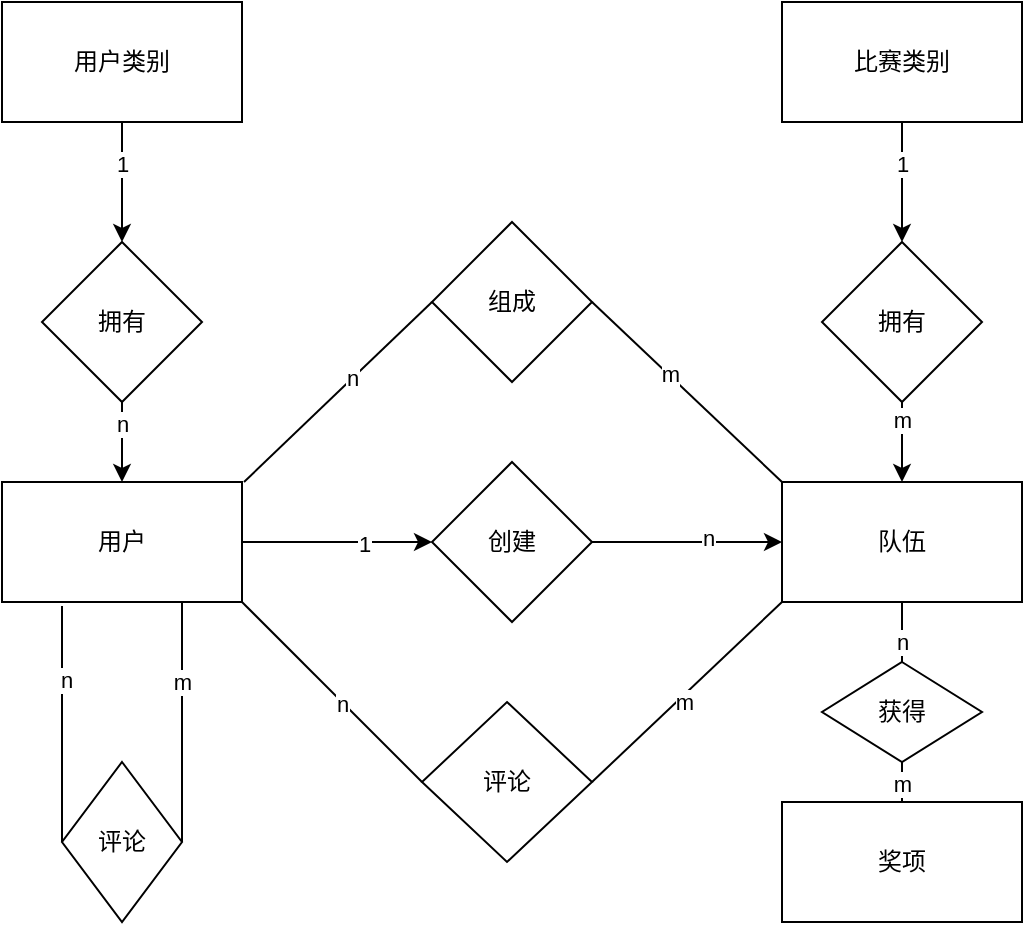 <mxfile version="14.6.12" type="github">
  <diagram id="TpnWWGsobnSOPPf37Vti" name="Page-1">
    <mxGraphModel dx="865" dy="1657" grid="1" gridSize="10" guides="1" tooltips="1" connect="1" arrows="1" fold="1" page="1" pageScale="1" pageWidth="827" pageHeight="1169" math="0" shadow="0">
      <root>
        <mxCell id="0" />
        <mxCell id="1" parent="0" />
        <mxCell id="WfCiH9uja1bu1JMDa3OI-16" value="" style="edgeStyle=none;rounded=0;orthogonalLoop=1;jettySize=auto;html=1;" edge="1" parent="1" source="WfCiH9uja1bu1JMDa3OI-1" target="WfCiH9uja1bu1JMDa3OI-15">
          <mxGeometry relative="1" as="geometry" />
        </mxCell>
        <mxCell id="WfCiH9uja1bu1JMDa3OI-23" value="1" style="edgeLabel;html=1;align=center;verticalAlign=middle;resizable=0;points=[];" vertex="1" connectable="0" parent="WfCiH9uja1bu1JMDa3OI-16">
          <mxGeometry x="0.284" y="-1" relative="1" as="geometry">
            <mxPoint as="offset" />
          </mxGeometry>
        </mxCell>
        <mxCell id="WfCiH9uja1bu1JMDa3OI-1" value="用户" style="rounded=0;whiteSpace=wrap;html=1;" vertex="1" parent="1">
          <mxGeometry x="110" y="120" width="120" height="60" as="geometry" />
        </mxCell>
        <mxCell id="WfCiH9uja1bu1JMDa3OI-2" value="队伍" style="rounded=0;whiteSpace=wrap;html=1;" vertex="1" parent="1">
          <mxGeometry x="500" y="120" width="120" height="60" as="geometry" />
        </mxCell>
        <mxCell id="WfCiH9uja1bu1JMDa3OI-3" value="" style="endArrow=none;html=1;entryX=0;entryY=0.5;entryDx=0;entryDy=0;" edge="1" parent="1" target="WfCiH9uja1bu1JMDa3OI-4">
          <mxGeometry width="50" height="50" relative="1" as="geometry">
            <mxPoint x="231" y="120" as="sourcePoint" />
            <mxPoint x="290" y="150" as="targetPoint" />
          </mxGeometry>
        </mxCell>
        <mxCell id="WfCiH9uja1bu1JMDa3OI-25" value="n" style="edgeLabel;html=1;align=center;verticalAlign=middle;resizable=0;points=[];" vertex="1" connectable="0" parent="WfCiH9uja1bu1JMDa3OI-3">
          <mxGeometry x="0.152" y="1" relative="1" as="geometry">
            <mxPoint as="offset" />
          </mxGeometry>
        </mxCell>
        <mxCell id="WfCiH9uja1bu1JMDa3OI-4" value="组成" style="rhombus;whiteSpace=wrap;html=1;" vertex="1" parent="1">
          <mxGeometry x="325" y="-10" width="80" height="80" as="geometry" />
        </mxCell>
        <mxCell id="WfCiH9uja1bu1JMDa3OI-7" value="" style="endArrow=none;html=1;entryX=0;entryY=0;entryDx=0;entryDy=0;exitX=1;exitY=0.5;exitDx=0;exitDy=0;" edge="1" parent="1" source="WfCiH9uja1bu1JMDa3OI-4" target="WfCiH9uja1bu1JMDa3OI-2">
          <mxGeometry width="50" height="50" relative="1" as="geometry">
            <mxPoint x="390" y="320" as="sourcePoint" />
            <mxPoint x="440" y="270" as="targetPoint" />
          </mxGeometry>
        </mxCell>
        <mxCell id="WfCiH9uja1bu1JMDa3OI-26" value="m" style="edgeLabel;html=1;align=center;verticalAlign=middle;resizable=0;points=[];" vertex="1" connectable="0" parent="WfCiH9uja1bu1JMDa3OI-7">
          <mxGeometry x="-0.187" y="1" relative="1" as="geometry">
            <mxPoint as="offset" />
          </mxGeometry>
        </mxCell>
        <mxCell id="WfCiH9uja1bu1JMDa3OI-9" value="评论" style="rhombus;whiteSpace=wrap;html=1;" vertex="1" parent="1">
          <mxGeometry x="320" y="230" width="85" height="80" as="geometry" />
        </mxCell>
        <mxCell id="WfCiH9uja1bu1JMDa3OI-13" value="" style="endArrow=none;html=1;entryX=1;entryY=1;entryDx=0;entryDy=0;exitX=0;exitY=0.5;exitDx=0;exitDy=0;" edge="1" parent="1" source="WfCiH9uja1bu1JMDa3OI-9" target="WfCiH9uja1bu1JMDa3OI-1">
          <mxGeometry width="50" height="50" relative="1" as="geometry">
            <mxPoint x="390" y="320" as="sourcePoint" />
            <mxPoint x="440" y="270" as="targetPoint" />
          </mxGeometry>
        </mxCell>
        <mxCell id="WfCiH9uja1bu1JMDa3OI-29" value="n" style="edgeLabel;html=1;align=center;verticalAlign=middle;resizable=0;points=[];" vertex="1" connectable="0" parent="WfCiH9uja1bu1JMDa3OI-13">
          <mxGeometry x="0.245" y="-1" relative="1" as="geometry">
            <mxPoint x="15" y="17" as="offset" />
          </mxGeometry>
        </mxCell>
        <mxCell id="WfCiH9uja1bu1JMDa3OI-14" value="" style="endArrow=none;html=1;entryX=0;entryY=1;entryDx=0;entryDy=0;exitX=1;exitY=0.5;exitDx=0;exitDy=0;" edge="1" parent="1" source="WfCiH9uja1bu1JMDa3OI-9" target="WfCiH9uja1bu1JMDa3OI-2">
          <mxGeometry width="50" height="50" relative="1" as="geometry">
            <mxPoint x="385" y="260" as="sourcePoint" />
            <mxPoint x="440" y="270" as="targetPoint" />
          </mxGeometry>
        </mxCell>
        <mxCell id="WfCiH9uja1bu1JMDa3OI-30" value="m" style="edgeLabel;html=1;align=center;verticalAlign=middle;resizable=0;points=[];" vertex="1" connectable="0" parent="WfCiH9uja1bu1JMDa3OI-14">
          <mxGeometry x="0.152" relative="1" as="geometry">
            <mxPoint x="-9" y="12" as="offset" />
          </mxGeometry>
        </mxCell>
        <mxCell id="WfCiH9uja1bu1JMDa3OI-17" value="" style="edgeStyle=none;rounded=0;orthogonalLoop=1;jettySize=auto;html=1;" edge="1" parent="1" source="WfCiH9uja1bu1JMDa3OI-15" target="WfCiH9uja1bu1JMDa3OI-2">
          <mxGeometry relative="1" as="geometry" />
        </mxCell>
        <mxCell id="WfCiH9uja1bu1JMDa3OI-24" value="n" style="edgeLabel;html=1;align=center;verticalAlign=middle;resizable=0;points=[];" vertex="1" connectable="0" parent="WfCiH9uja1bu1JMDa3OI-17">
          <mxGeometry x="0.216" y="2" relative="1" as="geometry">
            <mxPoint as="offset" />
          </mxGeometry>
        </mxCell>
        <mxCell id="WfCiH9uja1bu1JMDa3OI-15" value="创建" style="rhombus;whiteSpace=wrap;html=1;" vertex="1" parent="1">
          <mxGeometry x="325" y="110" width="80" height="80" as="geometry" />
        </mxCell>
        <mxCell id="WfCiH9uja1bu1JMDa3OI-19" value="评论" style="rhombus;whiteSpace=wrap;html=1;" vertex="1" parent="1">
          <mxGeometry x="140" y="260" width="60" height="80" as="geometry" />
        </mxCell>
        <mxCell id="WfCiH9uja1bu1JMDa3OI-20" value="" style="endArrow=none;html=1;entryX=0;entryY=0.5;entryDx=0;entryDy=0;" edge="1" parent="1" target="WfCiH9uja1bu1JMDa3OI-19">
          <mxGeometry width="50" height="50" relative="1" as="geometry">
            <mxPoint x="140" y="182" as="sourcePoint" />
            <mxPoint x="440" y="170" as="targetPoint" />
          </mxGeometry>
        </mxCell>
        <mxCell id="WfCiH9uja1bu1JMDa3OI-27" value="n" style="edgeLabel;html=1;align=center;verticalAlign=middle;resizable=0;points=[];" vertex="1" connectable="0" parent="WfCiH9uja1bu1JMDa3OI-20">
          <mxGeometry x="-0.377" y="2" relative="1" as="geometry">
            <mxPoint as="offset" />
          </mxGeometry>
        </mxCell>
        <mxCell id="WfCiH9uja1bu1JMDa3OI-21" value="" style="endArrow=none;html=1;exitX=1;exitY=0.5;exitDx=0;exitDy=0;entryX=0.75;entryY=1;entryDx=0;entryDy=0;" edge="1" parent="1" source="WfCiH9uja1bu1JMDa3OI-19" target="WfCiH9uja1bu1JMDa3OI-1">
          <mxGeometry width="50" height="50" relative="1" as="geometry">
            <mxPoint x="390" y="220" as="sourcePoint" />
            <mxPoint x="440" y="170" as="targetPoint" />
          </mxGeometry>
        </mxCell>
        <mxCell id="WfCiH9uja1bu1JMDa3OI-28" value="m" style="edgeLabel;html=1;align=center;verticalAlign=middle;resizable=0;points=[];" vertex="1" connectable="0" parent="WfCiH9uja1bu1JMDa3OI-21">
          <mxGeometry x="0.343" relative="1" as="geometry">
            <mxPoint as="offset" />
          </mxGeometry>
        </mxCell>
        <mxCell id="WfCiH9uja1bu1JMDa3OI-45" value="" style="edgeStyle=none;rounded=0;orthogonalLoop=1;jettySize=auto;html=1;" edge="1" parent="1" source="WfCiH9uja1bu1JMDa3OI-33" target="WfCiH9uja1bu1JMDa3OI-1">
          <mxGeometry relative="1" as="geometry" />
        </mxCell>
        <mxCell id="WfCiH9uja1bu1JMDa3OI-50" value="n" style="edgeLabel;html=1;align=center;verticalAlign=middle;resizable=0;points=[];" vertex="1" connectable="0" parent="WfCiH9uja1bu1JMDa3OI-45">
          <mxGeometry x="-0.458" relative="1" as="geometry">
            <mxPoint as="offset" />
          </mxGeometry>
        </mxCell>
        <mxCell id="WfCiH9uja1bu1JMDa3OI-33" value="拥有" style="rhombus;whiteSpace=wrap;html=1;rounded=0;" vertex="1" parent="1">
          <mxGeometry x="130" width="80" height="80" as="geometry" />
        </mxCell>
        <mxCell id="WfCiH9uja1bu1JMDa3OI-44" value="" style="edgeStyle=none;rounded=0;orthogonalLoop=1;jettySize=auto;html=1;" edge="1" parent="1" source="WfCiH9uja1bu1JMDa3OI-35" target="WfCiH9uja1bu1JMDa3OI-33">
          <mxGeometry relative="1" as="geometry" />
        </mxCell>
        <mxCell id="WfCiH9uja1bu1JMDa3OI-49" value="1" style="edgeLabel;html=1;align=center;verticalAlign=middle;resizable=0;points=[];" vertex="1" connectable="0" parent="WfCiH9uja1bu1JMDa3OI-44">
          <mxGeometry x="0.278" y="1" relative="1" as="geometry">
            <mxPoint x="-1" y="-18" as="offset" />
          </mxGeometry>
        </mxCell>
        <mxCell id="WfCiH9uja1bu1JMDa3OI-35" value="用户类别" style="whiteSpace=wrap;html=1;rounded=0;" vertex="1" parent="1">
          <mxGeometry x="110" y="-120" width="120" height="60" as="geometry" />
        </mxCell>
        <mxCell id="WfCiH9uja1bu1JMDa3OI-48" value="" style="edgeStyle=none;rounded=0;orthogonalLoop=1;jettySize=auto;html=1;" edge="1" parent="1" source="WfCiH9uja1bu1JMDa3OI-40" target="WfCiH9uja1bu1JMDa3OI-2">
          <mxGeometry relative="1" as="geometry" />
        </mxCell>
        <mxCell id="WfCiH9uja1bu1JMDa3OI-52" value="m" style="edgeLabel;html=1;align=center;verticalAlign=middle;resizable=0;points=[];" vertex="1" connectable="0" parent="WfCiH9uja1bu1JMDa3OI-48">
          <mxGeometry x="-0.542" relative="1" as="geometry">
            <mxPoint as="offset" />
          </mxGeometry>
        </mxCell>
        <mxCell id="WfCiH9uja1bu1JMDa3OI-40" value="拥有" style="rhombus;whiteSpace=wrap;html=1;rounded=0;" vertex="1" parent="1">
          <mxGeometry x="520" width="80" height="80" as="geometry" />
        </mxCell>
        <mxCell id="WfCiH9uja1bu1JMDa3OI-47" value="" style="edgeStyle=none;rounded=0;orthogonalLoop=1;jettySize=auto;html=1;" edge="1" parent="1" source="WfCiH9uja1bu1JMDa3OI-42" target="WfCiH9uja1bu1JMDa3OI-40">
          <mxGeometry relative="1" as="geometry" />
        </mxCell>
        <mxCell id="WfCiH9uja1bu1JMDa3OI-51" value="1" style="edgeLabel;html=1;align=center;verticalAlign=middle;resizable=0;points=[];" vertex="1" connectable="0" parent="WfCiH9uja1bu1JMDa3OI-47">
          <mxGeometry x="-0.306" relative="1" as="geometry">
            <mxPoint as="offset" />
          </mxGeometry>
        </mxCell>
        <mxCell id="WfCiH9uja1bu1JMDa3OI-42" value="比赛类别" style="whiteSpace=wrap;html=1;rounded=0;" vertex="1" parent="1">
          <mxGeometry x="500" y="-120" width="120" height="60" as="geometry" />
        </mxCell>
        <mxCell id="WfCiH9uja1bu1JMDa3OI-53" value="获得" style="rhombus;whiteSpace=wrap;html=1;rounded=0;" vertex="1" parent="1">
          <mxGeometry x="520" y="210" width="80" height="50" as="geometry" />
        </mxCell>
        <mxCell id="WfCiH9uja1bu1JMDa3OI-55" value="奖项" style="whiteSpace=wrap;html=1;rounded=0;" vertex="1" parent="1">
          <mxGeometry x="500" y="280" width="120" height="60" as="geometry" />
        </mxCell>
        <mxCell id="WfCiH9uja1bu1JMDa3OI-57" value="" style="endArrow=none;html=1;entryX=0.5;entryY=1;entryDx=0;entryDy=0;exitX=0.5;exitY=0;exitDx=0;exitDy=0;" edge="1" parent="1" source="WfCiH9uja1bu1JMDa3OI-53" target="WfCiH9uja1bu1JMDa3OI-2">
          <mxGeometry width="50" height="50" relative="1" as="geometry">
            <mxPoint x="310" y="230" as="sourcePoint" />
            <mxPoint x="360" y="180" as="targetPoint" />
          </mxGeometry>
        </mxCell>
        <mxCell id="WfCiH9uja1bu1JMDa3OI-59" value="n" style="edgeLabel;html=1;align=center;verticalAlign=middle;resizable=0;points=[];" vertex="1" connectable="0" parent="WfCiH9uja1bu1JMDa3OI-57">
          <mxGeometry x="0.327" y="2" relative="1" as="geometry">
            <mxPoint x="2" y="10" as="offset" />
          </mxGeometry>
        </mxCell>
        <mxCell id="WfCiH9uja1bu1JMDa3OI-58" value="" style="endArrow=none;html=1;exitX=0.5;exitY=0;exitDx=0;exitDy=0;entryX=0.5;entryY=1;entryDx=0;entryDy=0;" edge="1" parent="1" source="WfCiH9uja1bu1JMDa3OI-55" target="WfCiH9uja1bu1JMDa3OI-53">
          <mxGeometry width="50" height="50" relative="1" as="geometry">
            <mxPoint x="310" y="230" as="sourcePoint" />
            <mxPoint x="360" y="180" as="targetPoint" />
          </mxGeometry>
        </mxCell>
        <mxCell id="WfCiH9uja1bu1JMDa3OI-60" value="m" style="edgeLabel;html=1;align=center;verticalAlign=middle;resizable=0;points=[];" vertex="1" connectable="0" parent="WfCiH9uja1bu1JMDa3OI-58">
          <mxGeometry x="0.233" y="2" relative="1" as="geometry">
            <mxPoint x="2" y="3" as="offset" />
          </mxGeometry>
        </mxCell>
      </root>
    </mxGraphModel>
  </diagram>
</mxfile>
